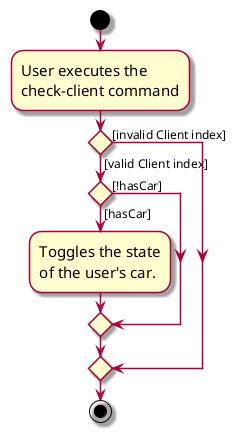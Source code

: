 @startuml
skin rose
skinparam ActivityFontSize 15
skinparam ArrowFontSize 12
start
:User executes the
check-client command;

'Since the beta syntax does not support placing the condition outside the
'diamond we place it as the true branch instead.

if () then ([invalid Client index])
    else ([valid Client index])
        if () then ([!hasCar])
            else ([hasCar])
        :Toggles the state
        of the user's car.;
        endif

endif
stop
@enduml
